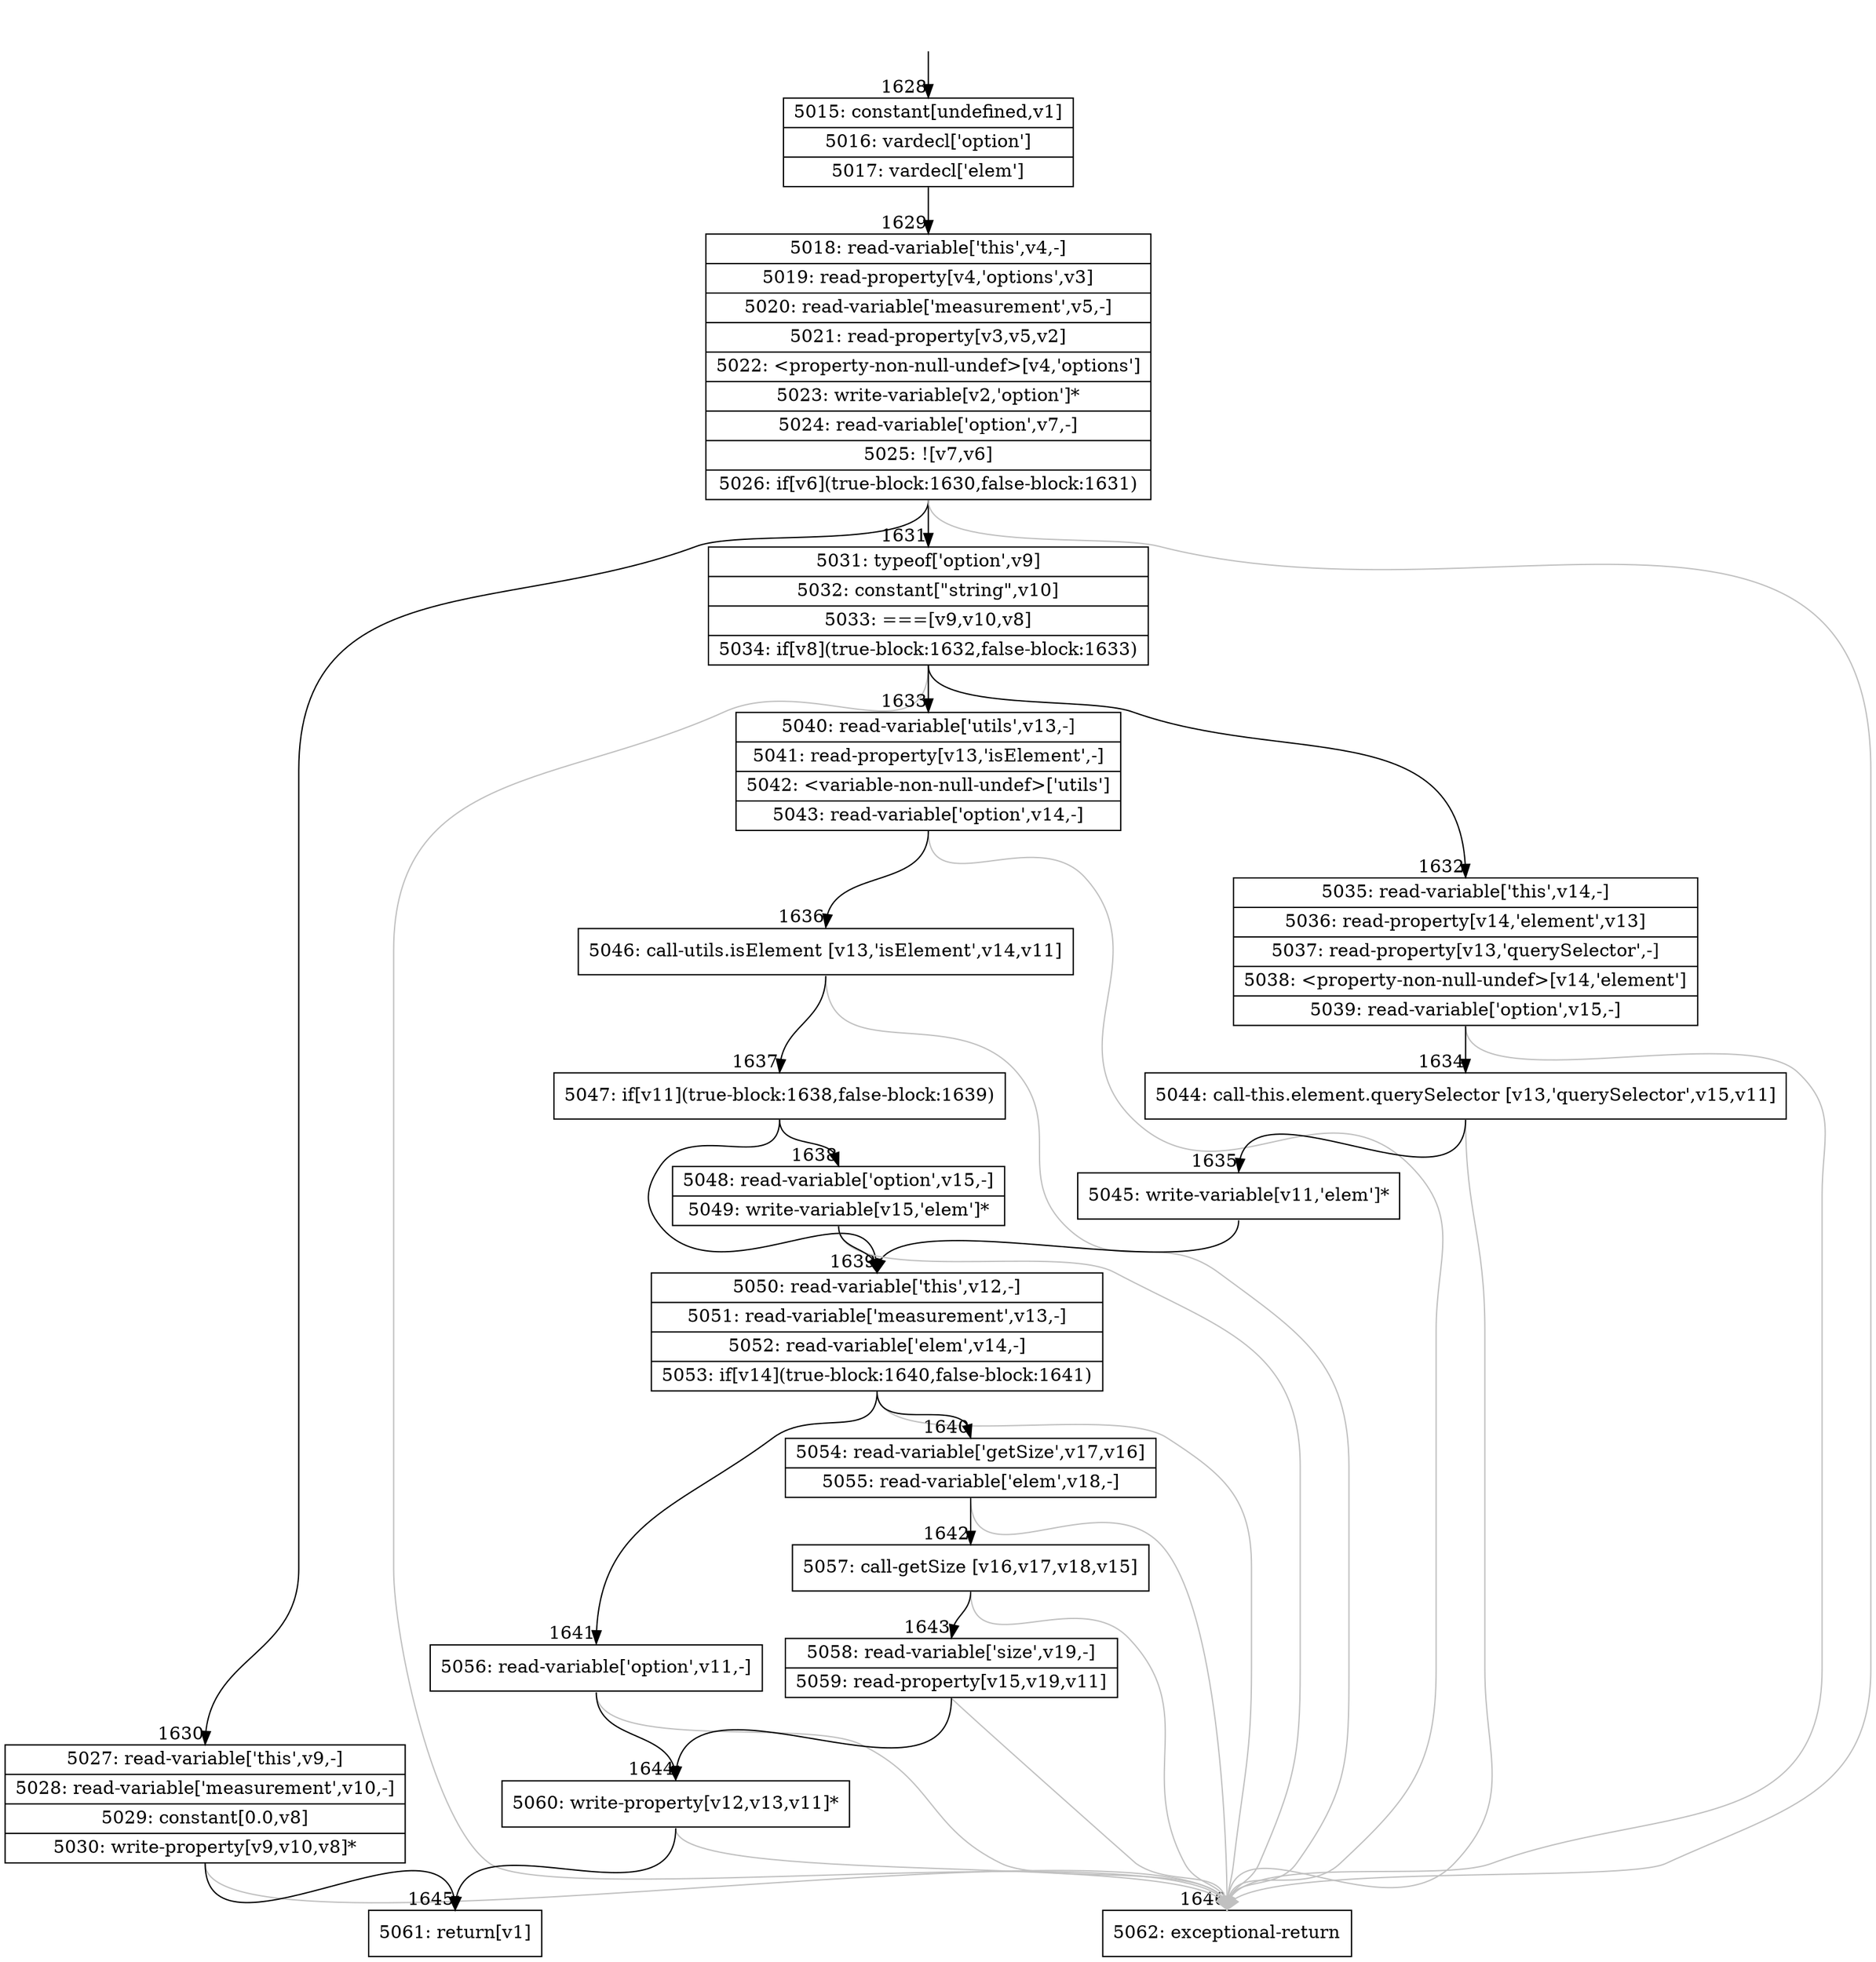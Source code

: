 digraph {
rankdir="TD"
BB_entry149[shape=none,label=""];
BB_entry149 -> BB1628 [tailport=s, headport=n, headlabel="    1628"]
BB1628 [shape=record label="{5015: constant[undefined,v1]|5016: vardecl['option']|5017: vardecl['elem']}" ] 
BB1628 -> BB1629 [tailport=s, headport=n, headlabel="      1629"]
BB1629 [shape=record label="{5018: read-variable['this',v4,-]|5019: read-property[v4,'options',v3]|5020: read-variable['measurement',v5,-]|5021: read-property[v3,v5,v2]|5022: \<property-non-null-undef\>[v4,'options']|5023: write-variable[v2,'option']*|5024: read-variable['option',v7,-]|5025: ![v7,v6]|5026: if[v6](true-block:1630,false-block:1631)}" ] 
BB1629 -> BB1630 [tailport=s, headport=n, headlabel="      1630"]
BB1629 -> BB1631 [tailport=s, headport=n, headlabel="      1631"]
BB1629 -> BB1646 [tailport=s, headport=n, color=gray, headlabel="      1646"]
BB1630 [shape=record label="{5027: read-variable['this',v9,-]|5028: read-variable['measurement',v10,-]|5029: constant[0.0,v8]|5030: write-property[v9,v10,v8]*}" ] 
BB1630 -> BB1645 [tailport=s, headport=n, headlabel="      1645"]
BB1630 -> BB1646 [tailport=s, headport=n, color=gray]
BB1631 [shape=record label="{5031: typeof['option',v9]|5032: constant[\"string\",v10]|5033: ===[v9,v10,v8]|5034: if[v8](true-block:1632,false-block:1633)}" ] 
BB1631 -> BB1632 [tailport=s, headport=n, headlabel="      1632"]
BB1631 -> BB1633 [tailport=s, headport=n, headlabel="      1633"]
BB1631 -> BB1646 [tailport=s, headport=n, color=gray]
BB1632 [shape=record label="{5035: read-variable['this',v14,-]|5036: read-property[v14,'element',v13]|5037: read-property[v13,'querySelector',-]|5038: \<property-non-null-undef\>[v14,'element']|5039: read-variable['option',v15,-]}" ] 
BB1632 -> BB1634 [tailport=s, headport=n, headlabel="      1634"]
BB1632 -> BB1646 [tailport=s, headport=n, color=gray]
BB1633 [shape=record label="{5040: read-variable['utils',v13,-]|5041: read-property[v13,'isElement',-]|5042: \<variable-non-null-undef\>['utils']|5043: read-variable['option',v14,-]}" ] 
BB1633 -> BB1636 [tailport=s, headport=n, headlabel="      1636"]
BB1633 -> BB1646 [tailport=s, headport=n, color=gray]
BB1634 [shape=record label="{5044: call-this.element.querySelector [v13,'querySelector',v15,v11]}" ] 
BB1634 -> BB1635 [tailport=s, headport=n, headlabel="      1635"]
BB1634 -> BB1646 [tailport=s, headport=n, color=gray]
BB1635 [shape=record label="{5045: write-variable[v11,'elem']*}" ] 
BB1635 -> BB1639 [tailport=s, headport=n, headlabel="      1639"]
BB1636 [shape=record label="{5046: call-utils.isElement [v13,'isElement',v14,v11]}" ] 
BB1636 -> BB1637 [tailport=s, headport=n, headlabel="      1637"]
BB1636 -> BB1646 [tailport=s, headport=n, color=gray]
BB1637 [shape=record label="{5047: if[v11](true-block:1638,false-block:1639)}" ] 
BB1637 -> BB1638 [tailport=s, headport=n, headlabel="      1638"]
BB1637 -> BB1639 [tailport=s, headport=n]
BB1638 [shape=record label="{5048: read-variable['option',v15,-]|5049: write-variable[v15,'elem']*}" ] 
BB1638 -> BB1639 [tailport=s, headport=n]
BB1638 -> BB1646 [tailport=s, headport=n, color=gray]
BB1639 [shape=record label="{5050: read-variable['this',v12,-]|5051: read-variable['measurement',v13,-]|5052: read-variable['elem',v14,-]|5053: if[v14](true-block:1640,false-block:1641)}" ] 
BB1639 -> BB1640 [tailport=s, headport=n, headlabel="      1640"]
BB1639 -> BB1641 [tailport=s, headport=n, headlabel="      1641"]
BB1639 -> BB1646 [tailport=s, headport=n, color=gray]
BB1640 [shape=record label="{5054: read-variable['getSize',v17,v16]|5055: read-variable['elem',v18,-]}" ] 
BB1640 -> BB1642 [tailport=s, headport=n, headlabel="      1642"]
BB1640 -> BB1646 [tailport=s, headport=n, color=gray]
BB1641 [shape=record label="{5056: read-variable['option',v11,-]}" ] 
BB1641 -> BB1644 [tailport=s, headport=n, headlabel="      1644"]
BB1641 -> BB1646 [tailport=s, headport=n, color=gray]
BB1642 [shape=record label="{5057: call-getSize [v16,v17,v18,v15]}" ] 
BB1642 -> BB1643 [tailport=s, headport=n, headlabel="      1643"]
BB1642 -> BB1646 [tailport=s, headport=n, color=gray]
BB1643 [shape=record label="{5058: read-variable['size',v19,-]|5059: read-property[v15,v19,v11]}" ] 
BB1643 -> BB1644 [tailport=s, headport=n]
BB1643 -> BB1646 [tailport=s, headport=n, color=gray]
BB1644 [shape=record label="{5060: write-property[v12,v13,v11]*}" ] 
BB1644 -> BB1645 [tailport=s, headport=n]
BB1644 -> BB1646 [tailport=s, headport=n, color=gray]
BB1645 [shape=record label="{5061: return[v1]}" ] 
BB1646 [shape=record label="{5062: exceptional-return}" ] 
//#$~ 2294
}
